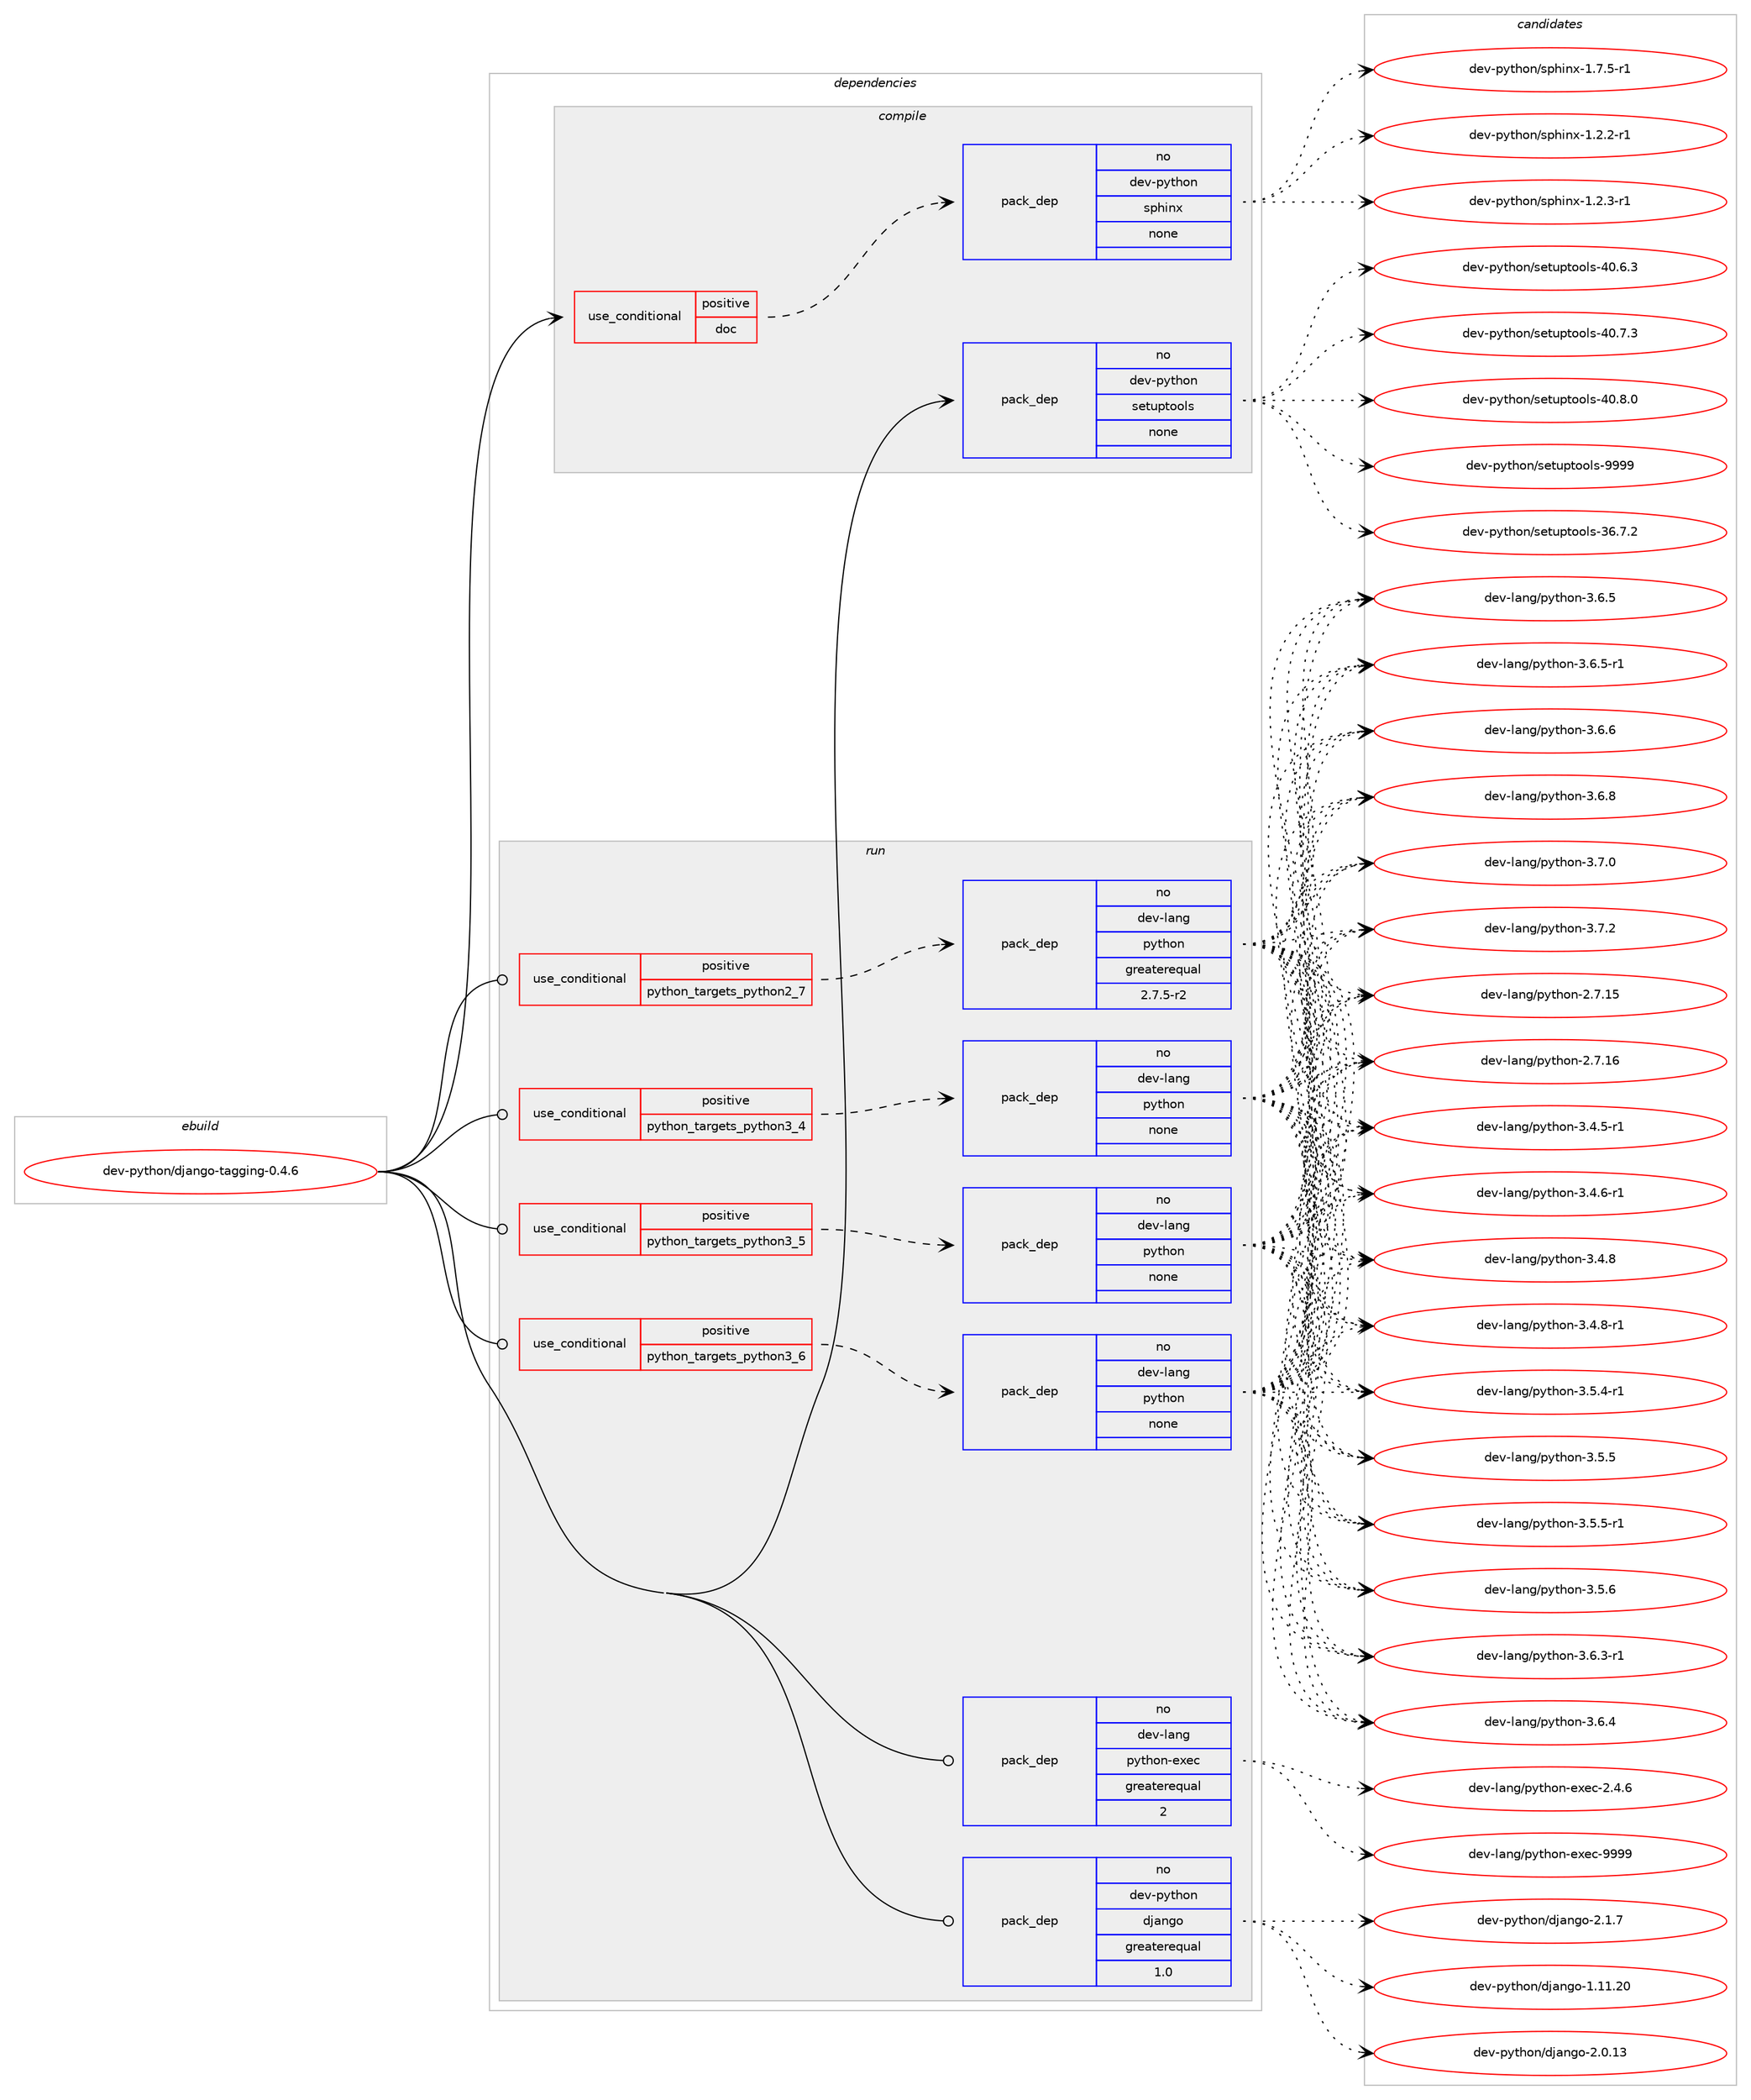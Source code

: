 digraph prolog {

# *************
# Graph options
# *************

newrank=true;
concentrate=true;
compound=true;
graph [rankdir=LR,fontname=Helvetica,fontsize=10,ranksep=1.5];#, ranksep=2.5, nodesep=0.2];
edge  [arrowhead=vee];
node  [fontname=Helvetica,fontsize=10];

# **********
# The ebuild
# **********

subgraph cluster_leftcol {
color=gray;
rank=same;
label=<<i>ebuild</i>>;
id [label="dev-python/django-tagging-0.4.6", color=red, width=4, href="../dev-python/django-tagging-0.4.6.svg"];
}

# ****************
# The dependencies
# ****************

subgraph cluster_midcol {
color=gray;
label=<<i>dependencies</i>>;
subgraph cluster_compile {
fillcolor="#eeeeee";
style=filled;
label=<<i>compile</i>>;
subgraph cond373446 {
dependency1406508 [label=<<TABLE BORDER="0" CELLBORDER="1" CELLSPACING="0" CELLPADDING="4"><TR><TD ROWSPAN="3" CELLPADDING="10">use_conditional</TD></TR><TR><TD>positive</TD></TR><TR><TD>doc</TD></TR></TABLE>>, shape=none, color=red];
subgraph pack1009806 {
dependency1406509 [label=<<TABLE BORDER="0" CELLBORDER="1" CELLSPACING="0" CELLPADDING="4" WIDTH="220"><TR><TD ROWSPAN="6" CELLPADDING="30">pack_dep</TD></TR><TR><TD WIDTH="110">no</TD></TR><TR><TD>dev-python</TD></TR><TR><TD>sphinx</TD></TR><TR><TD>none</TD></TR><TR><TD></TD></TR></TABLE>>, shape=none, color=blue];
}
dependency1406508:e -> dependency1406509:w [weight=20,style="dashed",arrowhead="vee"];
}
id:e -> dependency1406508:w [weight=20,style="solid",arrowhead="vee"];
subgraph pack1009807 {
dependency1406510 [label=<<TABLE BORDER="0" CELLBORDER="1" CELLSPACING="0" CELLPADDING="4" WIDTH="220"><TR><TD ROWSPAN="6" CELLPADDING="30">pack_dep</TD></TR><TR><TD WIDTH="110">no</TD></TR><TR><TD>dev-python</TD></TR><TR><TD>setuptools</TD></TR><TR><TD>none</TD></TR><TR><TD></TD></TR></TABLE>>, shape=none, color=blue];
}
id:e -> dependency1406510:w [weight=20,style="solid",arrowhead="vee"];
}
subgraph cluster_compileandrun {
fillcolor="#eeeeee";
style=filled;
label=<<i>compile and run</i>>;
}
subgraph cluster_run {
fillcolor="#eeeeee";
style=filled;
label=<<i>run</i>>;
subgraph cond373447 {
dependency1406511 [label=<<TABLE BORDER="0" CELLBORDER="1" CELLSPACING="0" CELLPADDING="4"><TR><TD ROWSPAN="3" CELLPADDING="10">use_conditional</TD></TR><TR><TD>positive</TD></TR><TR><TD>python_targets_python2_7</TD></TR></TABLE>>, shape=none, color=red];
subgraph pack1009808 {
dependency1406512 [label=<<TABLE BORDER="0" CELLBORDER="1" CELLSPACING="0" CELLPADDING="4" WIDTH="220"><TR><TD ROWSPAN="6" CELLPADDING="30">pack_dep</TD></TR><TR><TD WIDTH="110">no</TD></TR><TR><TD>dev-lang</TD></TR><TR><TD>python</TD></TR><TR><TD>greaterequal</TD></TR><TR><TD>2.7.5-r2</TD></TR></TABLE>>, shape=none, color=blue];
}
dependency1406511:e -> dependency1406512:w [weight=20,style="dashed",arrowhead="vee"];
}
id:e -> dependency1406511:w [weight=20,style="solid",arrowhead="odot"];
subgraph cond373448 {
dependency1406513 [label=<<TABLE BORDER="0" CELLBORDER="1" CELLSPACING="0" CELLPADDING="4"><TR><TD ROWSPAN="3" CELLPADDING="10">use_conditional</TD></TR><TR><TD>positive</TD></TR><TR><TD>python_targets_python3_4</TD></TR></TABLE>>, shape=none, color=red];
subgraph pack1009809 {
dependency1406514 [label=<<TABLE BORDER="0" CELLBORDER="1" CELLSPACING="0" CELLPADDING="4" WIDTH="220"><TR><TD ROWSPAN="6" CELLPADDING="30">pack_dep</TD></TR><TR><TD WIDTH="110">no</TD></TR><TR><TD>dev-lang</TD></TR><TR><TD>python</TD></TR><TR><TD>none</TD></TR><TR><TD></TD></TR></TABLE>>, shape=none, color=blue];
}
dependency1406513:e -> dependency1406514:w [weight=20,style="dashed",arrowhead="vee"];
}
id:e -> dependency1406513:w [weight=20,style="solid",arrowhead="odot"];
subgraph cond373449 {
dependency1406515 [label=<<TABLE BORDER="0" CELLBORDER="1" CELLSPACING="0" CELLPADDING="4"><TR><TD ROWSPAN="3" CELLPADDING="10">use_conditional</TD></TR><TR><TD>positive</TD></TR><TR><TD>python_targets_python3_5</TD></TR></TABLE>>, shape=none, color=red];
subgraph pack1009810 {
dependency1406516 [label=<<TABLE BORDER="0" CELLBORDER="1" CELLSPACING="0" CELLPADDING="4" WIDTH="220"><TR><TD ROWSPAN="6" CELLPADDING="30">pack_dep</TD></TR><TR><TD WIDTH="110">no</TD></TR><TR><TD>dev-lang</TD></TR><TR><TD>python</TD></TR><TR><TD>none</TD></TR><TR><TD></TD></TR></TABLE>>, shape=none, color=blue];
}
dependency1406515:e -> dependency1406516:w [weight=20,style="dashed",arrowhead="vee"];
}
id:e -> dependency1406515:w [weight=20,style="solid",arrowhead="odot"];
subgraph cond373450 {
dependency1406517 [label=<<TABLE BORDER="0" CELLBORDER="1" CELLSPACING="0" CELLPADDING="4"><TR><TD ROWSPAN="3" CELLPADDING="10">use_conditional</TD></TR><TR><TD>positive</TD></TR><TR><TD>python_targets_python3_6</TD></TR></TABLE>>, shape=none, color=red];
subgraph pack1009811 {
dependency1406518 [label=<<TABLE BORDER="0" CELLBORDER="1" CELLSPACING="0" CELLPADDING="4" WIDTH="220"><TR><TD ROWSPAN="6" CELLPADDING="30">pack_dep</TD></TR><TR><TD WIDTH="110">no</TD></TR><TR><TD>dev-lang</TD></TR><TR><TD>python</TD></TR><TR><TD>none</TD></TR><TR><TD></TD></TR></TABLE>>, shape=none, color=blue];
}
dependency1406517:e -> dependency1406518:w [weight=20,style="dashed",arrowhead="vee"];
}
id:e -> dependency1406517:w [weight=20,style="solid",arrowhead="odot"];
subgraph pack1009812 {
dependency1406519 [label=<<TABLE BORDER="0" CELLBORDER="1" CELLSPACING="0" CELLPADDING="4" WIDTH="220"><TR><TD ROWSPAN="6" CELLPADDING="30">pack_dep</TD></TR><TR><TD WIDTH="110">no</TD></TR><TR><TD>dev-lang</TD></TR><TR><TD>python-exec</TD></TR><TR><TD>greaterequal</TD></TR><TR><TD>2</TD></TR></TABLE>>, shape=none, color=blue];
}
id:e -> dependency1406519:w [weight=20,style="solid",arrowhead="odot"];
subgraph pack1009813 {
dependency1406520 [label=<<TABLE BORDER="0" CELLBORDER="1" CELLSPACING="0" CELLPADDING="4" WIDTH="220"><TR><TD ROWSPAN="6" CELLPADDING="30">pack_dep</TD></TR><TR><TD WIDTH="110">no</TD></TR><TR><TD>dev-python</TD></TR><TR><TD>django</TD></TR><TR><TD>greaterequal</TD></TR><TR><TD>1.0</TD></TR></TABLE>>, shape=none, color=blue];
}
id:e -> dependency1406520:w [weight=20,style="solid",arrowhead="odot"];
}
}

# **************
# The candidates
# **************

subgraph cluster_choices {
rank=same;
color=gray;
label=<<i>candidates</i>>;

subgraph choice1009806 {
color=black;
nodesep=1;
choice10010111845112121116104111110471151121041051101204549465046504511449 [label="dev-python/sphinx-1.2.2-r1", color=red, width=4,href="../dev-python/sphinx-1.2.2-r1.svg"];
choice10010111845112121116104111110471151121041051101204549465046514511449 [label="dev-python/sphinx-1.2.3-r1", color=red, width=4,href="../dev-python/sphinx-1.2.3-r1.svg"];
choice10010111845112121116104111110471151121041051101204549465546534511449 [label="dev-python/sphinx-1.7.5-r1", color=red, width=4,href="../dev-python/sphinx-1.7.5-r1.svg"];
dependency1406509:e -> choice10010111845112121116104111110471151121041051101204549465046504511449:w [style=dotted,weight="100"];
dependency1406509:e -> choice10010111845112121116104111110471151121041051101204549465046514511449:w [style=dotted,weight="100"];
dependency1406509:e -> choice10010111845112121116104111110471151121041051101204549465546534511449:w [style=dotted,weight="100"];
}
subgraph choice1009807 {
color=black;
nodesep=1;
choice100101118451121211161041111104711510111611711211611111110811545515446554650 [label="dev-python/setuptools-36.7.2", color=red, width=4,href="../dev-python/setuptools-36.7.2.svg"];
choice100101118451121211161041111104711510111611711211611111110811545524846544651 [label="dev-python/setuptools-40.6.3", color=red, width=4,href="../dev-python/setuptools-40.6.3.svg"];
choice100101118451121211161041111104711510111611711211611111110811545524846554651 [label="dev-python/setuptools-40.7.3", color=red, width=4,href="../dev-python/setuptools-40.7.3.svg"];
choice100101118451121211161041111104711510111611711211611111110811545524846564648 [label="dev-python/setuptools-40.8.0", color=red, width=4,href="../dev-python/setuptools-40.8.0.svg"];
choice10010111845112121116104111110471151011161171121161111111081154557575757 [label="dev-python/setuptools-9999", color=red, width=4,href="../dev-python/setuptools-9999.svg"];
dependency1406510:e -> choice100101118451121211161041111104711510111611711211611111110811545515446554650:w [style=dotted,weight="100"];
dependency1406510:e -> choice100101118451121211161041111104711510111611711211611111110811545524846544651:w [style=dotted,weight="100"];
dependency1406510:e -> choice100101118451121211161041111104711510111611711211611111110811545524846554651:w [style=dotted,weight="100"];
dependency1406510:e -> choice100101118451121211161041111104711510111611711211611111110811545524846564648:w [style=dotted,weight="100"];
dependency1406510:e -> choice10010111845112121116104111110471151011161171121161111111081154557575757:w [style=dotted,weight="100"];
}
subgraph choice1009808 {
color=black;
nodesep=1;
choice10010111845108971101034711212111610411111045504655464953 [label="dev-lang/python-2.7.15", color=red, width=4,href="../dev-lang/python-2.7.15.svg"];
choice10010111845108971101034711212111610411111045504655464954 [label="dev-lang/python-2.7.16", color=red, width=4,href="../dev-lang/python-2.7.16.svg"];
choice1001011184510897110103471121211161041111104551465246534511449 [label="dev-lang/python-3.4.5-r1", color=red, width=4,href="../dev-lang/python-3.4.5-r1.svg"];
choice1001011184510897110103471121211161041111104551465246544511449 [label="dev-lang/python-3.4.6-r1", color=red, width=4,href="../dev-lang/python-3.4.6-r1.svg"];
choice100101118451089711010347112121116104111110455146524656 [label="dev-lang/python-3.4.8", color=red, width=4,href="../dev-lang/python-3.4.8.svg"];
choice1001011184510897110103471121211161041111104551465246564511449 [label="dev-lang/python-3.4.8-r1", color=red, width=4,href="../dev-lang/python-3.4.8-r1.svg"];
choice1001011184510897110103471121211161041111104551465346524511449 [label="dev-lang/python-3.5.4-r1", color=red, width=4,href="../dev-lang/python-3.5.4-r1.svg"];
choice100101118451089711010347112121116104111110455146534653 [label="dev-lang/python-3.5.5", color=red, width=4,href="../dev-lang/python-3.5.5.svg"];
choice1001011184510897110103471121211161041111104551465346534511449 [label="dev-lang/python-3.5.5-r1", color=red, width=4,href="../dev-lang/python-3.5.5-r1.svg"];
choice100101118451089711010347112121116104111110455146534654 [label="dev-lang/python-3.5.6", color=red, width=4,href="../dev-lang/python-3.5.6.svg"];
choice1001011184510897110103471121211161041111104551465446514511449 [label="dev-lang/python-3.6.3-r1", color=red, width=4,href="../dev-lang/python-3.6.3-r1.svg"];
choice100101118451089711010347112121116104111110455146544652 [label="dev-lang/python-3.6.4", color=red, width=4,href="../dev-lang/python-3.6.4.svg"];
choice100101118451089711010347112121116104111110455146544653 [label="dev-lang/python-3.6.5", color=red, width=4,href="../dev-lang/python-3.6.5.svg"];
choice1001011184510897110103471121211161041111104551465446534511449 [label="dev-lang/python-3.6.5-r1", color=red, width=4,href="../dev-lang/python-3.6.5-r1.svg"];
choice100101118451089711010347112121116104111110455146544654 [label="dev-lang/python-3.6.6", color=red, width=4,href="../dev-lang/python-3.6.6.svg"];
choice100101118451089711010347112121116104111110455146544656 [label="dev-lang/python-3.6.8", color=red, width=4,href="../dev-lang/python-3.6.8.svg"];
choice100101118451089711010347112121116104111110455146554648 [label="dev-lang/python-3.7.0", color=red, width=4,href="../dev-lang/python-3.7.0.svg"];
choice100101118451089711010347112121116104111110455146554650 [label="dev-lang/python-3.7.2", color=red, width=4,href="../dev-lang/python-3.7.2.svg"];
dependency1406512:e -> choice10010111845108971101034711212111610411111045504655464953:w [style=dotted,weight="100"];
dependency1406512:e -> choice10010111845108971101034711212111610411111045504655464954:w [style=dotted,weight="100"];
dependency1406512:e -> choice1001011184510897110103471121211161041111104551465246534511449:w [style=dotted,weight="100"];
dependency1406512:e -> choice1001011184510897110103471121211161041111104551465246544511449:w [style=dotted,weight="100"];
dependency1406512:e -> choice100101118451089711010347112121116104111110455146524656:w [style=dotted,weight="100"];
dependency1406512:e -> choice1001011184510897110103471121211161041111104551465246564511449:w [style=dotted,weight="100"];
dependency1406512:e -> choice1001011184510897110103471121211161041111104551465346524511449:w [style=dotted,weight="100"];
dependency1406512:e -> choice100101118451089711010347112121116104111110455146534653:w [style=dotted,weight="100"];
dependency1406512:e -> choice1001011184510897110103471121211161041111104551465346534511449:w [style=dotted,weight="100"];
dependency1406512:e -> choice100101118451089711010347112121116104111110455146534654:w [style=dotted,weight="100"];
dependency1406512:e -> choice1001011184510897110103471121211161041111104551465446514511449:w [style=dotted,weight="100"];
dependency1406512:e -> choice100101118451089711010347112121116104111110455146544652:w [style=dotted,weight="100"];
dependency1406512:e -> choice100101118451089711010347112121116104111110455146544653:w [style=dotted,weight="100"];
dependency1406512:e -> choice1001011184510897110103471121211161041111104551465446534511449:w [style=dotted,weight="100"];
dependency1406512:e -> choice100101118451089711010347112121116104111110455146544654:w [style=dotted,weight="100"];
dependency1406512:e -> choice100101118451089711010347112121116104111110455146544656:w [style=dotted,weight="100"];
dependency1406512:e -> choice100101118451089711010347112121116104111110455146554648:w [style=dotted,weight="100"];
dependency1406512:e -> choice100101118451089711010347112121116104111110455146554650:w [style=dotted,weight="100"];
}
subgraph choice1009809 {
color=black;
nodesep=1;
choice10010111845108971101034711212111610411111045504655464953 [label="dev-lang/python-2.7.15", color=red, width=4,href="../dev-lang/python-2.7.15.svg"];
choice10010111845108971101034711212111610411111045504655464954 [label="dev-lang/python-2.7.16", color=red, width=4,href="../dev-lang/python-2.7.16.svg"];
choice1001011184510897110103471121211161041111104551465246534511449 [label="dev-lang/python-3.4.5-r1", color=red, width=4,href="../dev-lang/python-3.4.5-r1.svg"];
choice1001011184510897110103471121211161041111104551465246544511449 [label="dev-lang/python-3.4.6-r1", color=red, width=4,href="../dev-lang/python-3.4.6-r1.svg"];
choice100101118451089711010347112121116104111110455146524656 [label="dev-lang/python-3.4.8", color=red, width=4,href="../dev-lang/python-3.4.8.svg"];
choice1001011184510897110103471121211161041111104551465246564511449 [label="dev-lang/python-3.4.8-r1", color=red, width=4,href="../dev-lang/python-3.4.8-r1.svg"];
choice1001011184510897110103471121211161041111104551465346524511449 [label="dev-lang/python-3.5.4-r1", color=red, width=4,href="../dev-lang/python-3.5.4-r1.svg"];
choice100101118451089711010347112121116104111110455146534653 [label="dev-lang/python-3.5.5", color=red, width=4,href="../dev-lang/python-3.5.5.svg"];
choice1001011184510897110103471121211161041111104551465346534511449 [label="dev-lang/python-3.5.5-r1", color=red, width=4,href="../dev-lang/python-3.5.5-r1.svg"];
choice100101118451089711010347112121116104111110455146534654 [label="dev-lang/python-3.5.6", color=red, width=4,href="../dev-lang/python-3.5.6.svg"];
choice1001011184510897110103471121211161041111104551465446514511449 [label="dev-lang/python-3.6.3-r1", color=red, width=4,href="../dev-lang/python-3.6.3-r1.svg"];
choice100101118451089711010347112121116104111110455146544652 [label="dev-lang/python-3.6.4", color=red, width=4,href="../dev-lang/python-3.6.4.svg"];
choice100101118451089711010347112121116104111110455146544653 [label="dev-lang/python-3.6.5", color=red, width=4,href="../dev-lang/python-3.6.5.svg"];
choice1001011184510897110103471121211161041111104551465446534511449 [label="dev-lang/python-3.6.5-r1", color=red, width=4,href="../dev-lang/python-3.6.5-r1.svg"];
choice100101118451089711010347112121116104111110455146544654 [label="dev-lang/python-3.6.6", color=red, width=4,href="../dev-lang/python-3.6.6.svg"];
choice100101118451089711010347112121116104111110455146544656 [label="dev-lang/python-3.6.8", color=red, width=4,href="../dev-lang/python-3.6.8.svg"];
choice100101118451089711010347112121116104111110455146554648 [label="dev-lang/python-3.7.0", color=red, width=4,href="../dev-lang/python-3.7.0.svg"];
choice100101118451089711010347112121116104111110455146554650 [label="dev-lang/python-3.7.2", color=red, width=4,href="../dev-lang/python-3.7.2.svg"];
dependency1406514:e -> choice10010111845108971101034711212111610411111045504655464953:w [style=dotted,weight="100"];
dependency1406514:e -> choice10010111845108971101034711212111610411111045504655464954:w [style=dotted,weight="100"];
dependency1406514:e -> choice1001011184510897110103471121211161041111104551465246534511449:w [style=dotted,weight="100"];
dependency1406514:e -> choice1001011184510897110103471121211161041111104551465246544511449:w [style=dotted,weight="100"];
dependency1406514:e -> choice100101118451089711010347112121116104111110455146524656:w [style=dotted,weight="100"];
dependency1406514:e -> choice1001011184510897110103471121211161041111104551465246564511449:w [style=dotted,weight="100"];
dependency1406514:e -> choice1001011184510897110103471121211161041111104551465346524511449:w [style=dotted,weight="100"];
dependency1406514:e -> choice100101118451089711010347112121116104111110455146534653:w [style=dotted,weight="100"];
dependency1406514:e -> choice1001011184510897110103471121211161041111104551465346534511449:w [style=dotted,weight="100"];
dependency1406514:e -> choice100101118451089711010347112121116104111110455146534654:w [style=dotted,weight="100"];
dependency1406514:e -> choice1001011184510897110103471121211161041111104551465446514511449:w [style=dotted,weight="100"];
dependency1406514:e -> choice100101118451089711010347112121116104111110455146544652:w [style=dotted,weight="100"];
dependency1406514:e -> choice100101118451089711010347112121116104111110455146544653:w [style=dotted,weight="100"];
dependency1406514:e -> choice1001011184510897110103471121211161041111104551465446534511449:w [style=dotted,weight="100"];
dependency1406514:e -> choice100101118451089711010347112121116104111110455146544654:w [style=dotted,weight="100"];
dependency1406514:e -> choice100101118451089711010347112121116104111110455146544656:w [style=dotted,weight="100"];
dependency1406514:e -> choice100101118451089711010347112121116104111110455146554648:w [style=dotted,weight="100"];
dependency1406514:e -> choice100101118451089711010347112121116104111110455146554650:w [style=dotted,weight="100"];
}
subgraph choice1009810 {
color=black;
nodesep=1;
choice10010111845108971101034711212111610411111045504655464953 [label="dev-lang/python-2.7.15", color=red, width=4,href="../dev-lang/python-2.7.15.svg"];
choice10010111845108971101034711212111610411111045504655464954 [label="dev-lang/python-2.7.16", color=red, width=4,href="../dev-lang/python-2.7.16.svg"];
choice1001011184510897110103471121211161041111104551465246534511449 [label="dev-lang/python-3.4.5-r1", color=red, width=4,href="../dev-lang/python-3.4.5-r1.svg"];
choice1001011184510897110103471121211161041111104551465246544511449 [label="dev-lang/python-3.4.6-r1", color=red, width=4,href="../dev-lang/python-3.4.6-r1.svg"];
choice100101118451089711010347112121116104111110455146524656 [label="dev-lang/python-3.4.8", color=red, width=4,href="../dev-lang/python-3.4.8.svg"];
choice1001011184510897110103471121211161041111104551465246564511449 [label="dev-lang/python-3.4.8-r1", color=red, width=4,href="../dev-lang/python-3.4.8-r1.svg"];
choice1001011184510897110103471121211161041111104551465346524511449 [label="dev-lang/python-3.5.4-r1", color=red, width=4,href="../dev-lang/python-3.5.4-r1.svg"];
choice100101118451089711010347112121116104111110455146534653 [label="dev-lang/python-3.5.5", color=red, width=4,href="../dev-lang/python-3.5.5.svg"];
choice1001011184510897110103471121211161041111104551465346534511449 [label="dev-lang/python-3.5.5-r1", color=red, width=4,href="../dev-lang/python-3.5.5-r1.svg"];
choice100101118451089711010347112121116104111110455146534654 [label="dev-lang/python-3.5.6", color=red, width=4,href="../dev-lang/python-3.5.6.svg"];
choice1001011184510897110103471121211161041111104551465446514511449 [label="dev-lang/python-3.6.3-r1", color=red, width=4,href="../dev-lang/python-3.6.3-r1.svg"];
choice100101118451089711010347112121116104111110455146544652 [label="dev-lang/python-3.6.4", color=red, width=4,href="../dev-lang/python-3.6.4.svg"];
choice100101118451089711010347112121116104111110455146544653 [label="dev-lang/python-3.6.5", color=red, width=4,href="../dev-lang/python-3.6.5.svg"];
choice1001011184510897110103471121211161041111104551465446534511449 [label="dev-lang/python-3.6.5-r1", color=red, width=4,href="../dev-lang/python-3.6.5-r1.svg"];
choice100101118451089711010347112121116104111110455146544654 [label="dev-lang/python-3.6.6", color=red, width=4,href="../dev-lang/python-3.6.6.svg"];
choice100101118451089711010347112121116104111110455146544656 [label="dev-lang/python-3.6.8", color=red, width=4,href="../dev-lang/python-3.6.8.svg"];
choice100101118451089711010347112121116104111110455146554648 [label="dev-lang/python-3.7.0", color=red, width=4,href="../dev-lang/python-3.7.0.svg"];
choice100101118451089711010347112121116104111110455146554650 [label="dev-lang/python-3.7.2", color=red, width=4,href="../dev-lang/python-3.7.2.svg"];
dependency1406516:e -> choice10010111845108971101034711212111610411111045504655464953:w [style=dotted,weight="100"];
dependency1406516:e -> choice10010111845108971101034711212111610411111045504655464954:w [style=dotted,weight="100"];
dependency1406516:e -> choice1001011184510897110103471121211161041111104551465246534511449:w [style=dotted,weight="100"];
dependency1406516:e -> choice1001011184510897110103471121211161041111104551465246544511449:w [style=dotted,weight="100"];
dependency1406516:e -> choice100101118451089711010347112121116104111110455146524656:w [style=dotted,weight="100"];
dependency1406516:e -> choice1001011184510897110103471121211161041111104551465246564511449:w [style=dotted,weight="100"];
dependency1406516:e -> choice1001011184510897110103471121211161041111104551465346524511449:w [style=dotted,weight="100"];
dependency1406516:e -> choice100101118451089711010347112121116104111110455146534653:w [style=dotted,weight="100"];
dependency1406516:e -> choice1001011184510897110103471121211161041111104551465346534511449:w [style=dotted,weight="100"];
dependency1406516:e -> choice100101118451089711010347112121116104111110455146534654:w [style=dotted,weight="100"];
dependency1406516:e -> choice1001011184510897110103471121211161041111104551465446514511449:w [style=dotted,weight="100"];
dependency1406516:e -> choice100101118451089711010347112121116104111110455146544652:w [style=dotted,weight="100"];
dependency1406516:e -> choice100101118451089711010347112121116104111110455146544653:w [style=dotted,weight="100"];
dependency1406516:e -> choice1001011184510897110103471121211161041111104551465446534511449:w [style=dotted,weight="100"];
dependency1406516:e -> choice100101118451089711010347112121116104111110455146544654:w [style=dotted,weight="100"];
dependency1406516:e -> choice100101118451089711010347112121116104111110455146544656:w [style=dotted,weight="100"];
dependency1406516:e -> choice100101118451089711010347112121116104111110455146554648:w [style=dotted,weight="100"];
dependency1406516:e -> choice100101118451089711010347112121116104111110455146554650:w [style=dotted,weight="100"];
}
subgraph choice1009811 {
color=black;
nodesep=1;
choice10010111845108971101034711212111610411111045504655464953 [label="dev-lang/python-2.7.15", color=red, width=4,href="../dev-lang/python-2.7.15.svg"];
choice10010111845108971101034711212111610411111045504655464954 [label="dev-lang/python-2.7.16", color=red, width=4,href="../dev-lang/python-2.7.16.svg"];
choice1001011184510897110103471121211161041111104551465246534511449 [label="dev-lang/python-3.4.5-r1", color=red, width=4,href="../dev-lang/python-3.4.5-r1.svg"];
choice1001011184510897110103471121211161041111104551465246544511449 [label="dev-lang/python-3.4.6-r1", color=red, width=4,href="../dev-lang/python-3.4.6-r1.svg"];
choice100101118451089711010347112121116104111110455146524656 [label="dev-lang/python-3.4.8", color=red, width=4,href="../dev-lang/python-3.4.8.svg"];
choice1001011184510897110103471121211161041111104551465246564511449 [label="dev-lang/python-3.4.8-r1", color=red, width=4,href="../dev-lang/python-3.4.8-r1.svg"];
choice1001011184510897110103471121211161041111104551465346524511449 [label="dev-lang/python-3.5.4-r1", color=red, width=4,href="../dev-lang/python-3.5.4-r1.svg"];
choice100101118451089711010347112121116104111110455146534653 [label="dev-lang/python-3.5.5", color=red, width=4,href="../dev-lang/python-3.5.5.svg"];
choice1001011184510897110103471121211161041111104551465346534511449 [label="dev-lang/python-3.5.5-r1", color=red, width=4,href="../dev-lang/python-3.5.5-r1.svg"];
choice100101118451089711010347112121116104111110455146534654 [label="dev-lang/python-3.5.6", color=red, width=4,href="../dev-lang/python-3.5.6.svg"];
choice1001011184510897110103471121211161041111104551465446514511449 [label="dev-lang/python-3.6.3-r1", color=red, width=4,href="../dev-lang/python-3.6.3-r1.svg"];
choice100101118451089711010347112121116104111110455146544652 [label="dev-lang/python-3.6.4", color=red, width=4,href="../dev-lang/python-3.6.4.svg"];
choice100101118451089711010347112121116104111110455146544653 [label="dev-lang/python-3.6.5", color=red, width=4,href="../dev-lang/python-3.6.5.svg"];
choice1001011184510897110103471121211161041111104551465446534511449 [label="dev-lang/python-3.6.5-r1", color=red, width=4,href="../dev-lang/python-3.6.5-r1.svg"];
choice100101118451089711010347112121116104111110455146544654 [label="dev-lang/python-3.6.6", color=red, width=4,href="../dev-lang/python-3.6.6.svg"];
choice100101118451089711010347112121116104111110455146544656 [label="dev-lang/python-3.6.8", color=red, width=4,href="../dev-lang/python-3.6.8.svg"];
choice100101118451089711010347112121116104111110455146554648 [label="dev-lang/python-3.7.0", color=red, width=4,href="../dev-lang/python-3.7.0.svg"];
choice100101118451089711010347112121116104111110455146554650 [label="dev-lang/python-3.7.2", color=red, width=4,href="../dev-lang/python-3.7.2.svg"];
dependency1406518:e -> choice10010111845108971101034711212111610411111045504655464953:w [style=dotted,weight="100"];
dependency1406518:e -> choice10010111845108971101034711212111610411111045504655464954:w [style=dotted,weight="100"];
dependency1406518:e -> choice1001011184510897110103471121211161041111104551465246534511449:w [style=dotted,weight="100"];
dependency1406518:e -> choice1001011184510897110103471121211161041111104551465246544511449:w [style=dotted,weight="100"];
dependency1406518:e -> choice100101118451089711010347112121116104111110455146524656:w [style=dotted,weight="100"];
dependency1406518:e -> choice1001011184510897110103471121211161041111104551465246564511449:w [style=dotted,weight="100"];
dependency1406518:e -> choice1001011184510897110103471121211161041111104551465346524511449:w [style=dotted,weight="100"];
dependency1406518:e -> choice100101118451089711010347112121116104111110455146534653:w [style=dotted,weight="100"];
dependency1406518:e -> choice1001011184510897110103471121211161041111104551465346534511449:w [style=dotted,weight="100"];
dependency1406518:e -> choice100101118451089711010347112121116104111110455146534654:w [style=dotted,weight="100"];
dependency1406518:e -> choice1001011184510897110103471121211161041111104551465446514511449:w [style=dotted,weight="100"];
dependency1406518:e -> choice100101118451089711010347112121116104111110455146544652:w [style=dotted,weight="100"];
dependency1406518:e -> choice100101118451089711010347112121116104111110455146544653:w [style=dotted,weight="100"];
dependency1406518:e -> choice1001011184510897110103471121211161041111104551465446534511449:w [style=dotted,weight="100"];
dependency1406518:e -> choice100101118451089711010347112121116104111110455146544654:w [style=dotted,weight="100"];
dependency1406518:e -> choice100101118451089711010347112121116104111110455146544656:w [style=dotted,weight="100"];
dependency1406518:e -> choice100101118451089711010347112121116104111110455146554648:w [style=dotted,weight="100"];
dependency1406518:e -> choice100101118451089711010347112121116104111110455146554650:w [style=dotted,weight="100"];
}
subgraph choice1009812 {
color=black;
nodesep=1;
choice1001011184510897110103471121211161041111104510112010199455046524654 [label="dev-lang/python-exec-2.4.6", color=red, width=4,href="../dev-lang/python-exec-2.4.6.svg"];
choice10010111845108971101034711212111610411111045101120101994557575757 [label="dev-lang/python-exec-9999", color=red, width=4,href="../dev-lang/python-exec-9999.svg"];
dependency1406519:e -> choice1001011184510897110103471121211161041111104510112010199455046524654:w [style=dotted,weight="100"];
dependency1406519:e -> choice10010111845108971101034711212111610411111045101120101994557575757:w [style=dotted,weight="100"];
}
subgraph choice1009813 {
color=black;
nodesep=1;
choice1001011184511212111610411111047100106971101031114549464949465048 [label="dev-python/django-1.11.20", color=red, width=4,href="../dev-python/django-1.11.20.svg"];
choice10010111845112121116104111110471001069711010311145504648464951 [label="dev-python/django-2.0.13", color=red, width=4,href="../dev-python/django-2.0.13.svg"];
choice100101118451121211161041111104710010697110103111455046494655 [label="dev-python/django-2.1.7", color=red, width=4,href="../dev-python/django-2.1.7.svg"];
dependency1406520:e -> choice1001011184511212111610411111047100106971101031114549464949465048:w [style=dotted,weight="100"];
dependency1406520:e -> choice10010111845112121116104111110471001069711010311145504648464951:w [style=dotted,weight="100"];
dependency1406520:e -> choice100101118451121211161041111104710010697110103111455046494655:w [style=dotted,weight="100"];
}
}

}
